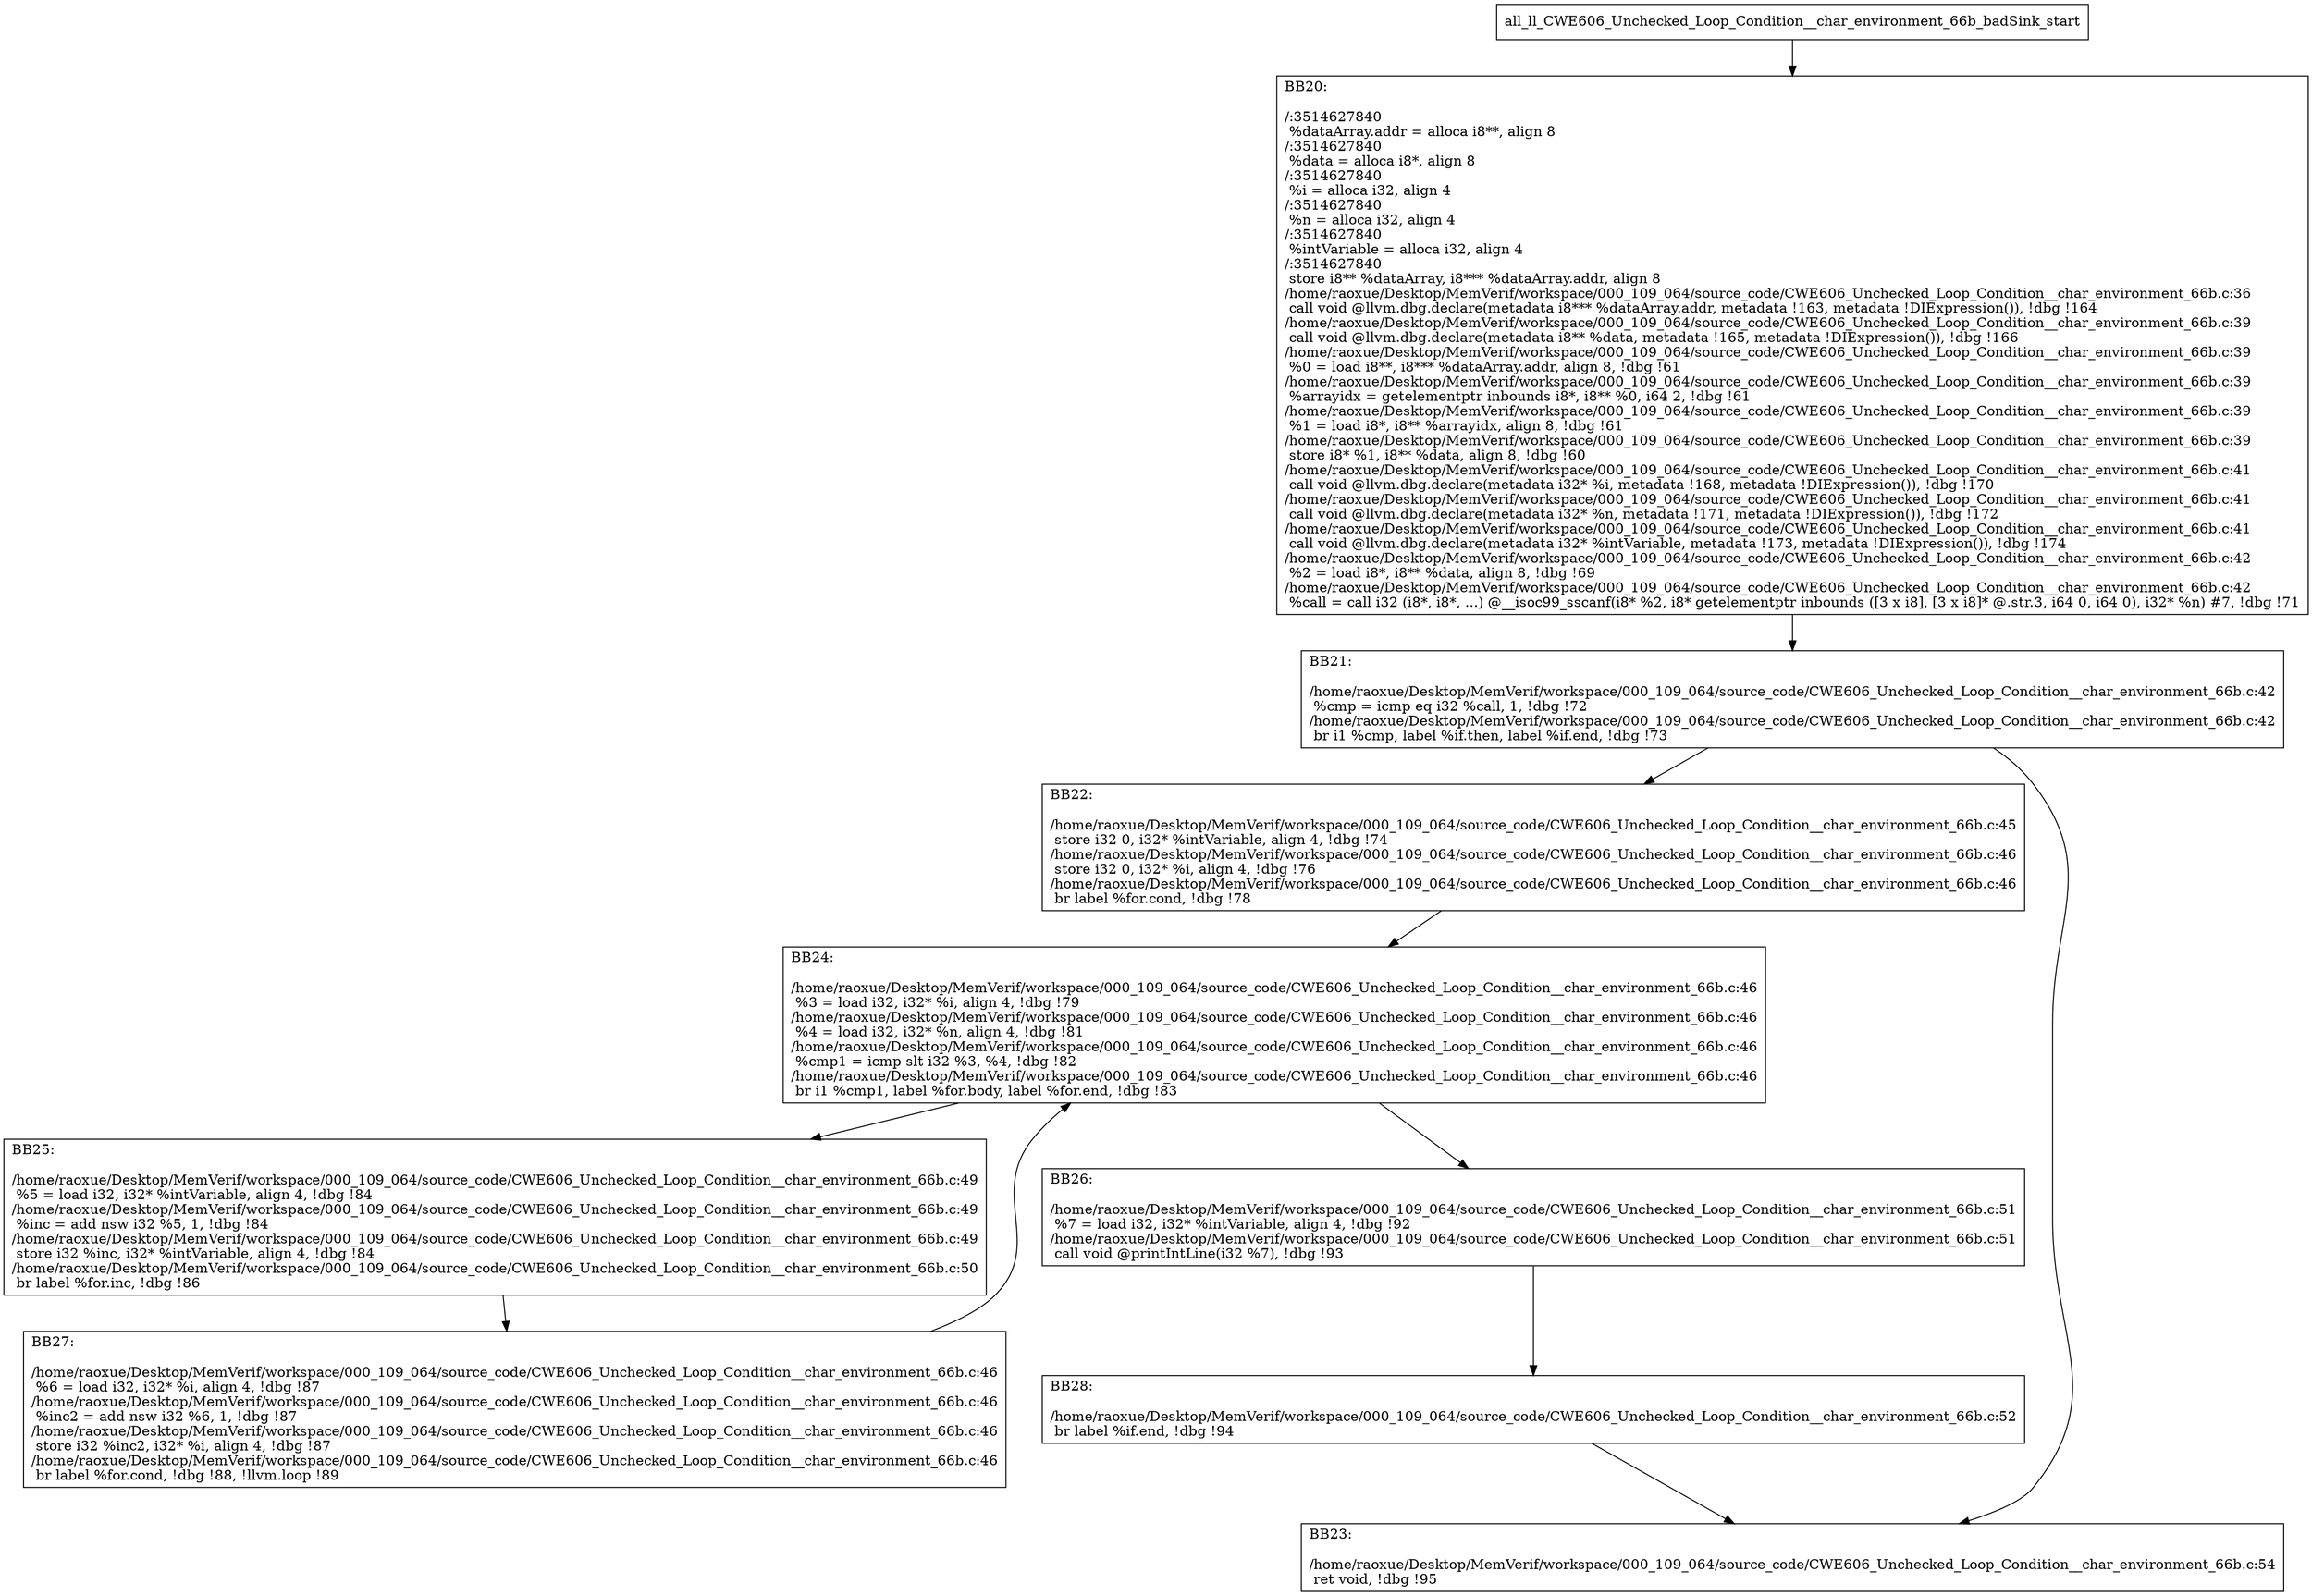 digraph "CFG for'all_ll_CWE606_Unchecked_Loop_Condition__char_environment_66b_badSink' function" {
	BBall_ll_CWE606_Unchecked_Loop_Condition__char_environment_66b_badSink_start[shape=record,label="{all_ll_CWE606_Unchecked_Loop_Condition__char_environment_66b_badSink_start}"];
	BBall_ll_CWE606_Unchecked_Loop_Condition__char_environment_66b_badSink_start-> all_ll_CWE606_Unchecked_Loop_Condition__char_environment_66b_badSinkBB20;
	all_ll_CWE606_Unchecked_Loop_Condition__char_environment_66b_badSinkBB20 [shape=record, label="{BB20:\l\l/:3514627840\l
  %dataArray.addr = alloca i8**, align 8\l
/:3514627840\l
  %data = alloca i8*, align 8\l
/:3514627840\l
  %i = alloca i32, align 4\l
/:3514627840\l
  %n = alloca i32, align 4\l
/:3514627840\l
  %intVariable = alloca i32, align 4\l
/:3514627840\l
  store i8** %dataArray, i8*** %dataArray.addr, align 8\l
/home/raoxue/Desktop/MemVerif/workspace/000_109_064/source_code/CWE606_Unchecked_Loop_Condition__char_environment_66b.c:36\l
  call void @llvm.dbg.declare(metadata i8*** %dataArray.addr, metadata !163, metadata !DIExpression()), !dbg !164\l
/home/raoxue/Desktop/MemVerif/workspace/000_109_064/source_code/CWE606_Unchecked_Loop_Condition__char_environment_66b.c:39\l
  call void @llvm.dbg.declare(metadata i8** %data, metadata !165, metadata !DIExpression()), !dbg !166\l
/home/raoxue/Desktop/MemVerif/workspace/000_109_064/source_code/CWE606_Unchecked_Loop_Condition__char_environment_66b.c:39\l
  %0 = load i8**, i8*** %dataArray.addr, align 8, !dbg !61\l
/home/raoxue/Desktop/MemVerif/workspace/000_109_064/source_code/CWE606_Unchecked_Loop_Condition__char_environment_66b.c:39\l
  %arrayidx = getelementptr inbounds i8*, i8** %0, i64 2, !dbg !61\l
/home/raoxue/Desktop/MemVerif/workspace/000_109_064/source_code/CWE606_Unchecked_Loop_Condition__char_environment_66b.c:39\l
  %1 = load i8*, i8** %arrayidx, align 8, !dbg !61\l
/home/raoxue/Desktop/MemVerif/workspace/000_109_064/source_code/CWE606_Unchecked_Loop_Condition__char_environment_66b.c:39\l
  store i8* %1, i8** %data, align 8, !dbg !60\l
/home/raoxue/Desktop/MemVerif/workspace/000_109_064/source_code/CWE606_Unchecked_Loop_Condition__char_environment_66b.c:41\l
  call void @llvm.dbg.declare(metadata i32* %i, metadata !168, metadata !DIExpression()), !dbg !170\l
/home/raoxue/Desktop/MemVerif/workspace/000_109_064/source_code/CWE606_Unchecked_Loop_Condition__char_environment_66b.c:41\l
  call void @llvm.dbg.declare(metadata i32* %n, metadata !171, metadata !DIExpression()), !dbg !172\l
/home/raoxue/Desktop/MemVerif/workspace/000_109_064/source_code/CWE606_Unchecked_Loop_Condition__char_environment_66b.c:41\l
  call void @llvm.dbg.declare(metadata i32* %intVariable, metadata !173, metadata !DIExpression()), !dbg !174\l
/home/raoxue/Desktop/MemVerif/workspace/000_109_064/source_code/CWE606_Unchecked_Loop_Condition__char_environment_66b.c:42\l
  %2 = load i8*, i8** %data, align 8, !dbg !69\l
/home/raoxue/Desktop/MemVerif/workspace/000_109_064/source_code/CWE606_Unchecked_Loop_Condition__char_environment_66b.c:42\l
  %call = call i32 (i8*, i8*, ...) @__isoc99_sscanf(i8* %2, i8* getelementptr inbounds ([3 x i8], [3 x i8]* @.str.3, i64 0, i64 0), i32* %n) #7, !dbg !71\l
}"];
	all_ll_CWE606_Unchecked_Loop_Condition__char_environment_66b_badSinkBB20-> all_ll_CWE606_Unchecked_Loop_Condition__char_environment_66b_badSinkBB21;
	all_ll_CWE606_Unchecked_Loop_Condition__char_environment_66b_badSinkBB21 [shape=record, label="{BB21:\l\l/home/raoxue/Desktop/MemVerif/workspace/000_109_064/source_code/CWE606_Unchecked_Loop_Condition__char_environment_66b.c:42\l
  %cmp = icmp eq i32 %call, 1, !dbg !72\l
/home/raoxue/Desktop/MemVerif/workspace/000_109_064/source_code/CWE606_Unchecked_Loop_Condition__char_environment_66b.c:42\l
  br i1 %cmp, label %if.then, label %if.end, !dbg !73\l
}"];
	all_ll_CWE606_Unchecked_Loop_Condition__char_environment_66b_badSinkBB21-> all_ll_CWE606_Unchecked_Loop_Condition__char_environment_66b_badSinkBB22;
	all_ll_CWE606_Unchecked_Loop_Condition__char_environment_66b_badSinkBB21-> all_ll_CWE606_Unchecked_Loop_Condition__char_environment_66b_badSinkBB23;
	all_ll_CWE606_Unchecked_Loop_Condition__char_environment_66b_badSinkBB22 [shape=record, label="{BB22:\l\l/home/raoxue/Desktop/MemVerif/workspace/000_109_064/source_code/CWE606_Unchecked_Loop_Condition__char_environment_66b.c:45\l
  store i32 0, i32* %intVariable, align 4, !dbg !74\l
/home/raoxue/Desktop/MemVerif/workspace/000_109_064/source_code/CWE606_Unchecked_Loop_Condition__char_environment_66b.c:46\l
  store i32 0, i32* %i, align 4, !dbg !76\l
/home/raoxue/Desktop/MemVerif/workspace/000_109_064/source_code/CWE606_Unchecked_Loop_Condition__char_environment_66b.c:46\l
  br label %for.cond, !dbg !78\l
}"];
	all_ll_CWE606_Unchecked_Loop_Condition__char_environment_66b_badSinkBB22-> all_ll_CWE606_Unchecked_Loop_Condition__char_environment_66b_badSinkBB24;
	all_ll_CWE606_Unchecked_Loop_Condition__char_environment_66b_badSinkBB24 [shape=record, label="{BB24:\l\l/home/raoxue/Desktop/MemVerif/workspace/000_109_064/source_code/CWE606_Unchecked_Loop_Condition__char_environment_66b.c:46\l
  %3 = load i32, i32* %i, align 4, !dbg !79\l
/home/raoxue/Desktop/MemVerif/workspace/000_109_064/source_code/CWE606_Unchecked_Loop_Condition__char_environment_66b.c:46\l
  %4 = load i32, i32* %n, align 4, !dbg !81\l
/home/raoxue/Desktop/MemVerif/workspace/000_109_064/source_code/CWE606_Unchecked_Loop_Condition__char_environment_66b.c:46\l
  %cmp1 = icmp slt i32 %3, %4, !dbg !82\l
/home/raoxue/Desktop/MemVerif/workspace/000_109_064/source_code/CWE606_Unchecked_Loop_Condition__char_environment_66b.c:46\l
  br i1 %cmp1, label %for.body, label %for.end, !dbg !83\l
}"];
	all_ll_CWE606_Unchecked_Loop_Condition__char_environment_66b_badSinkBB24-> all_ll_CWE606_Unchecked_Loop_Condition__char_environment_66b_badSinkBB25;
	all_ll_CWE606_Unchecked_Loop_Condition__char_environment_66b_badSinkBB24-> all_ll_CWE606_Unchecked_Loop_Condition__char_environment_66b_badSinkBB26;
	all_ll_CWE606_Unchecked_Loop_Condition__char_environment_66b_badSinkBB25 [shape=record, label="{BB25:\l\l/home/raoxue/Desktop/MemVerif/workspace/000_109_064/source_code/CWE606_Unchecked_Loop_Condition__char_environment_66b.c:49\l
  %5 = load i32, i32* %intVariable, align 4, !dbg !84\l
/home/raoxue/Desktop/MemVerif/workspace/000_109_064/source_code/CWE606_Unchecked_Loop_Condition__char_environment_66b.c:49\l
  %inc = add nsw i32 %5, 1, !dbg !84\l
/home/raoxue/Desktop/MemVerif/workspace/000_109_064/source_code/CWE606_Unchecked_Loop_Condition__char_environment_66b.c:49\l
  store i32 %inc, i32* %intVariable, align 4, !dbg !84\l
/home/raoxue/Desktop/MemVerif/workspace/000_109_064/source_code/CWE606_Unchecked_Loop_Condition__char_environment_66b.c:50\l
  br label %for.inc, !dbg !86\l
}"];
	all_ll_CWE606_Unchecked_Loop_Condition__char_environment_66b_badSinkBB25-> all_ll_CWE606_Unchecked_Loop_Condition__char_environment_66b_badSinkBB27;
	all_ll_CWE606_Unchecked_Loop_Condition__char_environment_66b_badSinkBB27 [shape=record, label="{BB27:\l\l/home/raoxue/Desktop/MemVerif/workspace/000_109_064/source_code/CWE606_Unchecked_Loop_Condition__char_environment_66b.c:46\l
  %6 = load i32, i32* %i, align 4, !dbg !87\l
/home/raoxue/Desktop/MemVerif/workspace/000_109_064/source_code/CWE606_Unchecked_Loop_Condition__char_environment_66b.c:46\l
  %inc2 = add nsw i32 %6, 1, !dbg !87\l
/home/raoxue/Desktop/MemVerif/workspace/000_109_064/source_code/CWE606_Unchecked_Loop_Condition__char_environment_66b.c:46\l
  store i32 %inc2, i32* %i, align 4, !dbg !87\l
/home/raoxue/Desktop/MemVerif/workspace/000_109_064/source_code/CWE606_Unchecked_Loop_Condition__char_environment_66b.c:46\l
  br label %for.cond, !dbg !88, !llvm.loop !89\l
}"];
	all_ll_CWE606_Unchecked_Loop_Condition__char_environment_66b_badSinkBB27-> all_ll_CWE606_Unchecked_Loop_Condition__char_environment_66b_badSinkBB24;
	all_ll_CWE606_Unchecked_Loop_Condition__char_environment_66b_badSinkBB26 [shape=record, label="{BB26:\l\l/home/raoxue/Desktop/MemVerif/workspace/000_109_064/source_code/CWE606_Unchecked_Loop_Condition__char_environment_66b.c:51\l
  %7 = load i32, i32* %intVariable, align 4, !dbg !92\l
/home/raoxue/Desktop/MemVerif/workspace/000_109_064/source_code/CWE606_Unchecked_Loop_Condition__char_environment_66b.c:51\l
  call void @printIntLine(i32 %7), !dbg !93\l
}"];
	all_ll_CWE606_Unchecked_Loop_Condition__char_environment_66b_badSinkBB26-> all_ll_CWE606_Unchecked_Loop_Condition__char_environment_66b_badSinkBB28;
	all_ll_CWE606_Unchecked_Loop_Condition__char_environment_66b_badSinkBB28 [shape=record, label="{BB28:\l\l/home/raoxue/Desktop/MemVerif/workspace/000_109_064/source_code/CWE606_Unchecked_Loop_Condition__char_environment_66b.c:52\l
  br label %if.end, !dbg !94\l
}"];
	all_ll_CWE606_Unchecked_Loop_Condition__char_environment_66b_badSinkBB28-> all_ll_CWE606_Unchecked_Loop_Condition__char_environment_66b_badSinkBB23;
	all_ll_CWE606_Unchecked_Loop_Condition__char_environment_66b_badSinkBB23 [shape=record, label="{BB23:\l\l/home/raoxue/Desktop/MemVerif/workspace/000_109_064/source_code/CWE606_Unchecked_Loop_Condition__char_environment_66b.c:54\l
  ret void, !dbg !95\l
}"];
}
